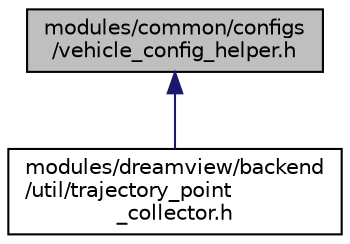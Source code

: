 digraph "modules/common/configs/vehicle_config_helper.h"
{
  edge [fontname="Helvetica",fontsize="10",labelfontname="Helvetica",labelfontsize="10"];
  node [fontname="Helvetica",fontsize="10",shape=record];
  Node1 [label="modules/common/configs\l/vehicle_config_helper.h",height=0.2,width=0.4,color="black", fillcolor="grey75", style="filled" fontcolor="black"];
  Node1 -> Node2 [dir="back",color="midnightblue",fontsize="10",style="solid",fontname="Helvetica"];
  Node2 [label="modules/dreamview/backend\l/util/trajectory_point\l_collector.h",height=0.2,width=0.4,color="black", fillcolor="white", style="filled",URL="$trajectory__point__collector_8h.html",tooltip="the class of TrajectoryPointCollector "];
}
